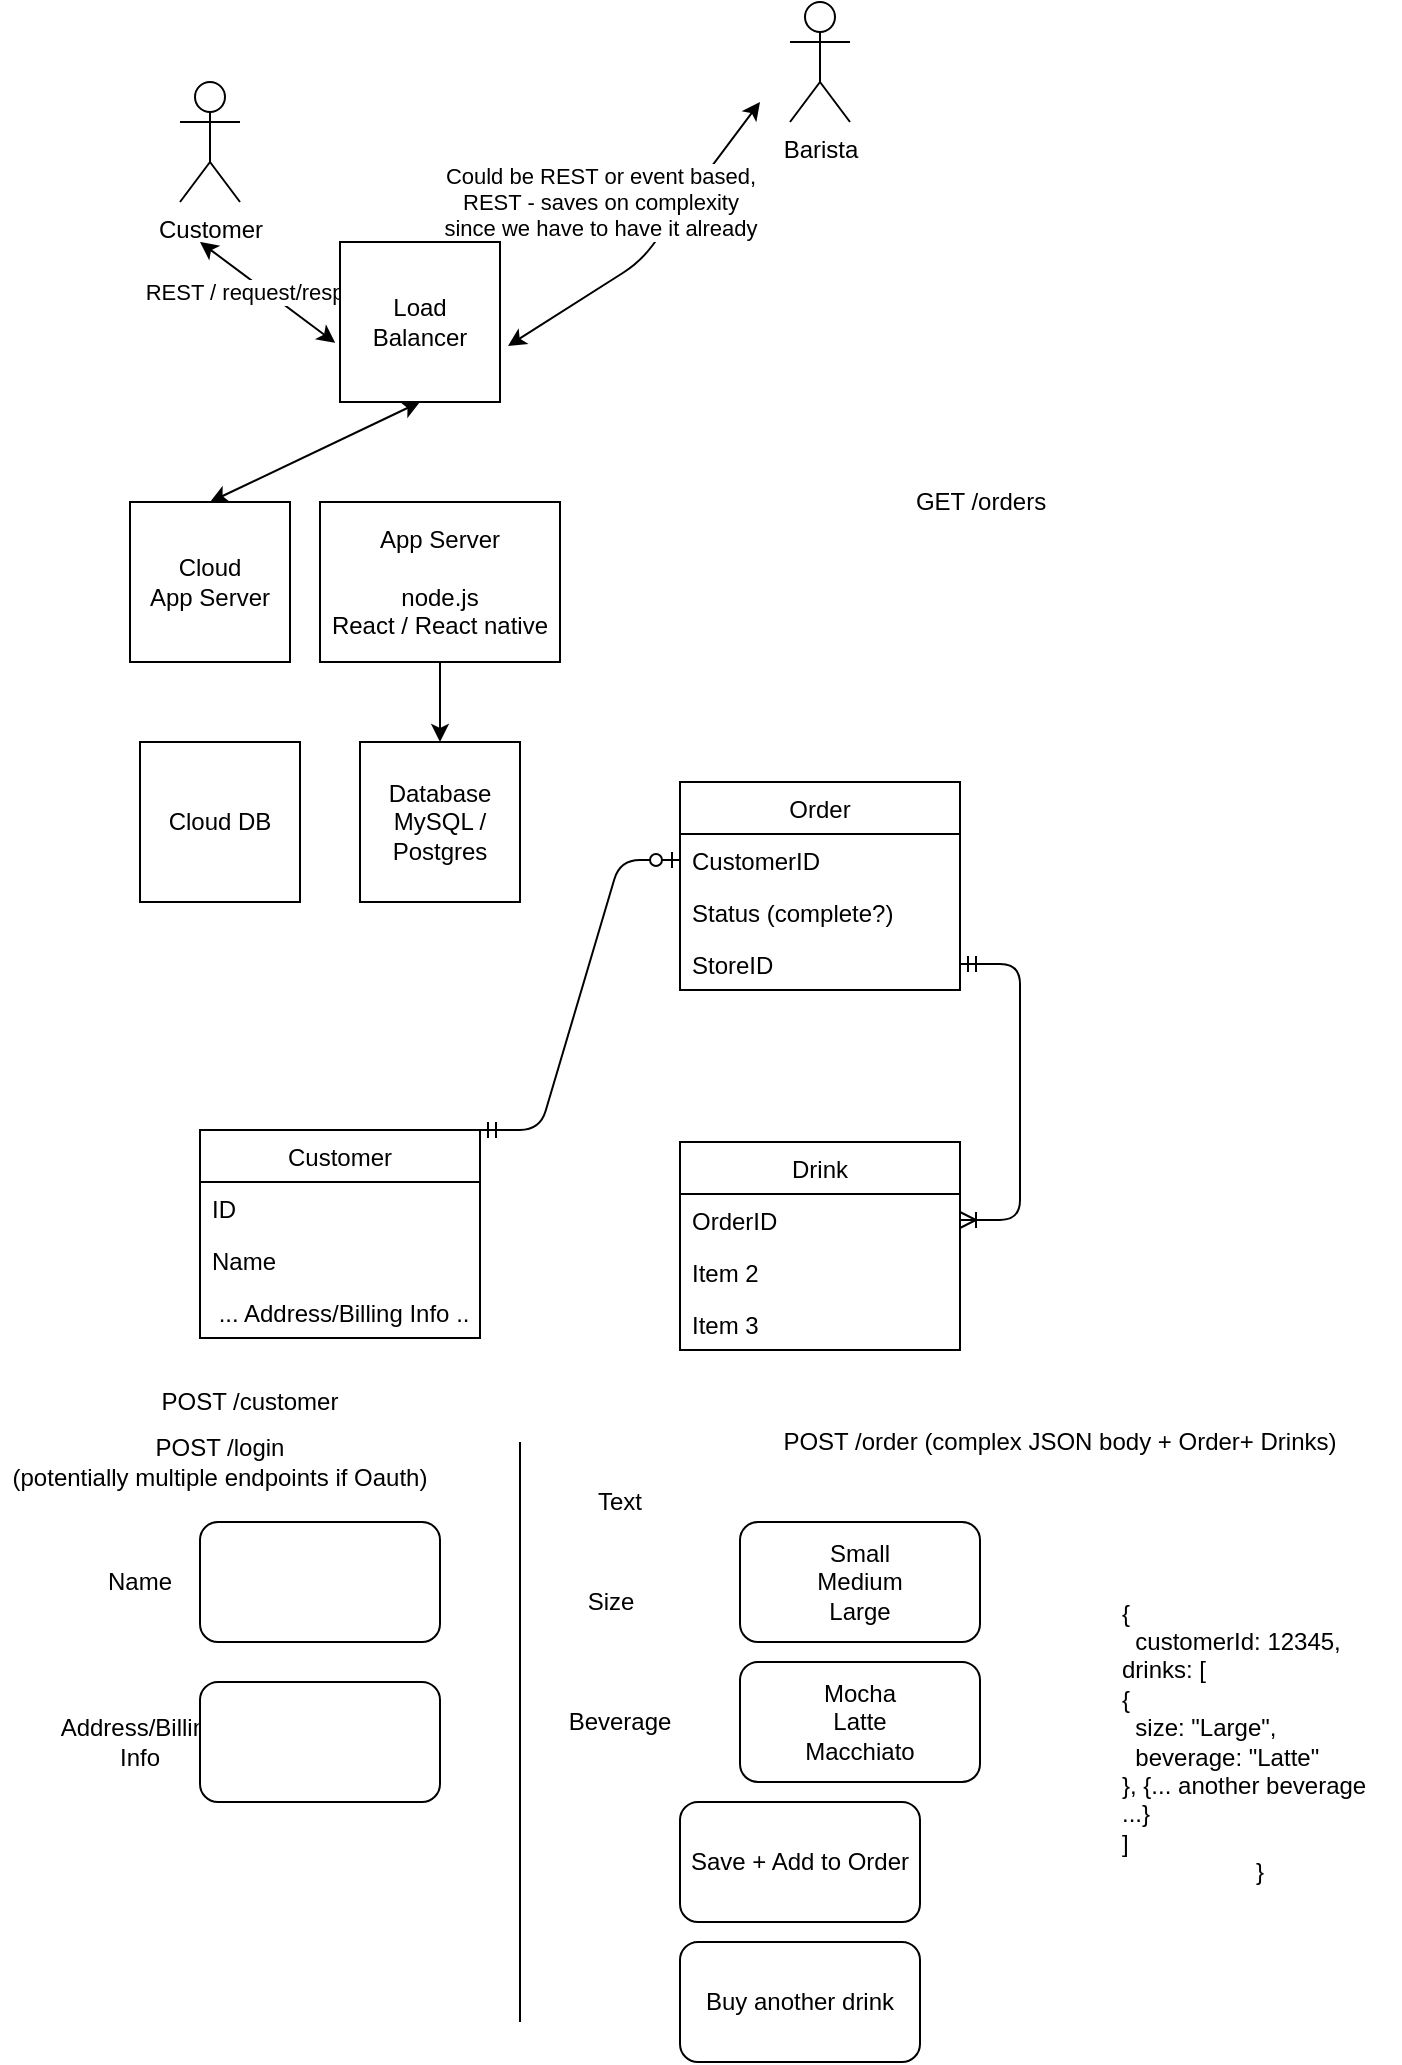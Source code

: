 <mxfile version="14.8.0" type="github">
  <diagram id="uVIANnWi_Wd78UYXyzws" name="Page-1">
    <mxGraphModel dx="1038" dy="675" grid="1" gridSize="10" guides="1" tooltips="1" connect="1" arrows="1" fold="1" page="1" pageScale="1" pageWidth="850" pageHeight="1100" math="0" shadow="0">
      <root>
        <mxCell id="0" />
        <mxCell id="1" parent="0" />
        <mxCell id="ammC_iO8nSbKGRnsg7HP-1" value="Database&lt;br&gt;MySQL / Postgres" style="whiteSpace=wrap;html=1;aspect=fixed;" vertex="1" parent="1">
          <mxGeometry x="280" y="420" width="80" height="80" as="geometry" />
        </mxCell>
        <mxCell id="ammC_iO8nSbKGRnsg7HP-2" value="App Server&lt;br&gt;&lt;br&gt;node.js&lt;br&gt;React / React native" style="whiteSpace=wrap;html=1;" vertex="1" parent="1">
          <mxGeometry x="260" y="300" width="120" height="80" as="geometry" />
        </mxCell>
        <mxCell id="ammC_iO8nSbKGRnsg7HP-3" value="" style="endArrow=classic;html=1;entryX=0.5;entryY=0;entryDx=0;entryDy=0;exitX=0.5;exitY=1;exitDx=0;exitDy=0;" edge="1" parent="1" source="ammC_iO8nSbKGRnsg7HP-2" target="ammC_iO8nSbKGRnsg7HP-1">
          <mxGeometry width="50" height="50" relative="1" as="geometry">
            <mxPoint x="310" y="350" as="sourcePoint" />
            <mxPoint x="360" y="300" as="targetPoint" />
          </mxGeometry>
        </mxCell>
        <mxCell id="ammC_iO8nSbKGRnsg7HP-4" value="Customer" style="shape=umlActor;verticalLabelPosition=bottom;verticalAlign=top;html=1;outlineConnect=0;" vertex="1" parent="1">
          <mxGeometry x="190" y="90" width="30" height="60" as="geometry" />
        </mxCell>
        <mxCell id="ammC_iO8nSbKGRnsg7HP-5" value="Barista" style="shape=umlActor;verticalLabelPosition=bottom;verticalAlign=top;html=1;outlineConnect=0;" vertex="1" parent="1">
          <mxGeometry x="495" y="50" width="30" height="60" as="geometry" />
        </mxCell>
        <mxCell id="ammC_iO8nSbKGRnsg7HP-10" value="Could be REST or event based,&lt;br&gt;REST - saves on complexity&lt;br&gt;since we have to have it already" style="endArrow=classic;startArrow=classic;html=1;exitX=1.05;exitY=0.65;exitDx=0;exitDy=0;exitPerimeter=0;" edge="1" parent="1" source="ammC_iO8nSbKGRnsg7HP-60">
          <mxGeometry x="0.013" y="34" width="50" height="50" relative="1" as="geometry">
            <mxPoint x="370" y="350" as="sourcePoint" />
            <mxPoint x="480" y="100" as="targetPoint" />
            <Array as="points">
              <mxPoint x="420" y="180" />
            </Array>
            <mxPoint as="offset" />
          </mxGeometry>
        </mxCell>
        <mxCell id="ammC_iO8nSbKGRnsg7HP-11" value="REST / request/response" style="endArrow=classic;startArrow=classic;html=1;exitX=-0.03;exitY=0.63;exitDx=0;exitDy=0;exitPerimeter=0;" edge="1" parent="1" source="ammC_iO8nSbKGRnsg7HP-60">
          <mxGeometry width="50" height="50" relative="1" as="geometry">
            <mxPoint x="370" y="350" as="sourcePoint" />
            <mxPoint x="200" y="170" as="targetPoint" />
          </mxGeometry>
        </mxCell>
        <mxCell id="ammC_iO8nSbKGRnsg7HP-12" value="Order" style="swimlane;fontStyle=0;childLayout=stackLayout;horizontal=1;startSize=26;horizontalStack=0;resizeParent=1;resizeParentMax=0;resizeLast=0;collapsible=1;marginBottom=0;" vertex="1" parent="1">
          <mxGeometry x="440" y="440" width="140" height="104" as="geometry" />
        </mxCell>
        <mxCell id="ammC_iO8nSbKGRnsg7HP-13" value="CustomerID" style="text;strokeColor=none;fillColor=none;align=left;verticalAlign=top;spacingLeft=4;spacingRight=4;overflow=hidden;rotatable=0;points=[[0,0.5],[1,0.5]];portConstraint=eastwest;" vertex="1" parent="ammC_iO8nSbKGRnsg7HP-12">
          <mxGeometry y="26" width="140" height="26" as="geometry" />
        </mxCell>
        <mxCell id="ammC_iO8nSbKGRnsg7HP-14" value="Status (complete?)" style="text;strokeColor=none;fillColor=none;align=left;verticalAlign=top;spacingLeft=4;spacingRight=4;overflow=hidden;rotatable=0;points=[[0,0.5],[1,0.5]];portConstraint=eastwest;" vertex="1" parent="ammC_iO8nSbKGRnsg7HP-12">
          <mxGeometry y="52" width="140" height="26" as="geometry" />
        </mxCell>
        <mxCell id="ammC_iO8nSbKGRnsg7HP-15" value="StoreID" style="text;strokeColor=none;fillColor=none;align=left;verticalAlign=top;spacingLeft=4;spacingRight=4;overflow=hidden;rotatable=0;points=[[0,0.5],[1,0.5]];portConstraint=eastwest;" vertex="1" parent="ammC_iO8nSbKGRnsg7HP-12">
          <mxGeometry y="78" width="140" height="26" as="geometry" />
        </mxCell>
        <mxCell id="ammC_iO8nSbKGRnsg7HP-16" value="Drink" style="swimlane;fontStyle=0;childLayout=stackLayout;horizontal=1;startSize=26;horizontalStack=0;resizeParent=1;resizeParentMax=0;resizeLast=0;collapsible=1;marginBottom=0;" vertex="1" parent="1">
          <mxGeometry x="440" y="620" width="140" height="104" as="geometry" />
        </mxCell>
        <mxCell id="ammC_iO8nSbKGRnsg7HP-17" value="OrderID&#xa;" style="text;strokeColor=none;fillColor=none;align=left;verticalAlign=top;spacingLeft=4;spacingRight=4;overflow=hidden;rotatable=0;points=[[0,0.5],[1,0.5]];portConstraint=eastwest;" vertex="1" parent="ammC_iO8nSbKGRnsg7HP-16">
          <mxGeometry y="26" width="140" height="26" as="geometry" />
        </mxCell>
        <mxCell id="ammC_iO8nSbKGRnsg7HP-18" value="Item 2" style="text;strokeColor=none;fillColor=none;align=left;verticalAlign=top;spacingLeft=4;spacingRight=4;overflow=hidden;rotatable=0;points=[[0,0.5],[1,0.5]];portConstraint=eastwest;" vertex="1" parent="ammC_iO8nSbKGRnsg7HP-16">
          <mxGeometry y="52" width="140" height="26" as="geometry" />
        </mxCell>
        <mxCell id="ammC_iO8nSbKGRnsg7HP-19" value="Item 3" style="text;strokeColor=none;fillColor=none;align=left;verticalAlign=top;spacingLeft=4;spacingRight=4;overflow=hidden;rotatable=0;points=[[0,0.5],[1,0.5]];portConstraint=eastwest;" vertex="1" parent="ammC_iO8nSbKGRnsg7HP-16">
          <mxGeometry y="78" width="140" height="26" as="geometry" />
        </mxCell>
        <mxCell id="ammC_iO8nSbKGRnsg7HP-20" value="Customer" style="swimlane;fontStyle=0;childLayout=stackLayout;horizontal=1;startSize=26;horizontalStack=0;resizeParent=1;resizeParentMax=0;resizeLast=0;collapsible=1;marginBottom=0;" vertex="1" parent="1">
          <mxGeometry x="200" y="614" width="140" height="104" as="geometry" />
        </mxCell>
        <mxCell id="ammC_iO8nSbKGRnsg7HP-21" value="ID" style="text;strokeColor=none;fillColor=none;align=left;verticalAlign=top;spacingLeft=4;spacingRight=4;overflow=hidden;rotatable=0;points=[[0,0.5],[1,0.5]];portConstraint=eastwest;" vertex="1" parent="ammC_iO8nSbKGRnsg7HP-20">
          <mxGeometry y="26" width="140" height="26" as="geometry" />
        </mxCell>
        <mxCell id="ammC_iO8nSbKGRnsg7HP-22" value="Name" style="text;strokeColor=none;fillColor=none;align=left;verticalAlign=top;spacingLeft=4;spacingRight=4;overflow=hidden;rotatable=0;points=[[0,0.5],[1,0.5]];portConstraint=eastwest;" vertex="1" parent="ammC_iO8nSbKGRnsg7HP-20">
          <mxGeometry y="52" width="140" height="26" as="geometry" />
        </mxCell>
        <mxCell id="ammC_iO8nSbKGRnsg7HP-23" value=" ... Address/Billing Info ..." style="text;strokeColor=none;fillColor=none;align=left;verticalAlign=top;spacingLeft=4;spacingRight=4;overflow=hidden;rotatable=0;points=[[0,0.5],[1,0.5]];portConstraint=eastwest;" vertex="1" parent="ammC_iO8nSbKGRnsg7HP-20">
          <mxGeometry y="78" width="140" height="26" as="geometry" />
        </mxCell>
        <mxCell id="ammC_iO8nSbKGRnsg7HP-37" value="" style="edgeStyle=entityRelationEdgeStyle;fontSize=12;html=1;endArrow=ERzeroToOne;startArrow=ERmandOne;exitX=1;exitY=0;exitDx=0;exitDy=0;entryX=0;entryY=0.5;entryDx=0;entryDy=0;" edge="1" parent="1" source="ammC_iO8nSbKGRnsg7HP-20" target="ammC_iO8nSbKGRnsg7HP-13">
          <mxGeometry width="100" height="100" relative="1" as="geometry">
            <mxPoint x="260" y="660" as="sourcePoint" />
            <mxPoint x="360" y="560" as="targetPoint" />
          </mxGeometry>
        </mxCell>
        <mxCell id="ammC_iO8nSbKGRnsg7HP-38" value="" style="edgeStyle=entityRelationEdgeStyle;fontSize=12;html=1;endArrow=ERoneToMany;startArrow=ERmandOne;entryX=1;entryY=0.5;entryDx=0;entryDy=0;exitX=1;exitY=0.5;exitDx=0;exitDy=0;" edge="1" parent="1" source="ammC_iO8nSbKGRnsg7HP-15" target="ammC_iO8nSbKGRnsg7HP-17">
          <mxGeometry width="100" height="100" relative="1" as="geometry">
            <mxPoint x="260" y="660" as="sourcePoint" />
            <mxPoint x="360" y="560" as="targetPoint" />
          </mxGeometry>
        </mxCell>
        <mxCell id="ammC_iO8nSbKGRnsg7HP-43" value="Beverage" style="text;html=1;strokeColor=none;fillColor=none;align=center;verticalAlign=middle;whiteSpace=wrap;rounded=0;" vertex="1" parent="1">
          <mxGeometry x="390" y="900" width="40" height="20" as="geometry" />
        </mxCell>
        <mxCell id="ammC_iO8nSbKGRnsg7HP-44" value="Mocha&lt;br&gt;Latte&lt;br&gt;Macchiato" style="rounded=1;whiteSpace=wrap;html=1;" vertex="1" parent="1">
          <mxGeometry x="470" y="880" width="120" height="60" as="geometry" />
        </mxCell>
        <mxCell id="ammC_iO8nSbKGRnsg7HP-45" value="Size" style="text;html=1;align=center;verticalAlign=middle;resizable=0;points=[];autosize=1;strokeColor=none;" vertex="1" parent="1">
          <mxGeometry x="385" y="840" width="40" height="20" as="geometry" />
        </mxCell>
        <mxCell id="ammC_iO8nSbKGRnsg7HP-46" value="Small&lt;br&gt;Medium&lt;br&gt;Large" style="rounded=1;whiteSpace=wrap;html=1;" vertex="1" parent="1">
          <mxGeometry x="470" y="810" width="120" height="60" as="geometry" />
        </mxCell>
        <mxCell id="ammC_iO8nSbKGRnsg7HP-47" value="Buy another drink" style="rounded=1;whiteSpace=wrap;html=1;" vertex="1" parent="1">
          <mxGeometry x="440" y="1020" width="120" height="60" as="geometry" />
        </mxCell>
        <mxCell id="ammC_iO8nSbKGRnsg7HP-48" value="Name" style="text;html=1;strokeColor=none;fillColor=none;align=center;verticalAlign=middle;whiteSpace=wrap;rounded=0;" vertex="1" parent="1">
          <mxGeometry x="150" y="830" width="40" height="20" as="geometry" />
        </mxCell>
        <mxCell id="ammC_iO8nSbKGRnsg7HP-49" value="" style="endArrow=none;html=1;" edge="1" parent="1">
          <mxGeometry width="50" height="50" relative="1" as="geometry">
            <mxPoint x="360" y="1060" as="sourcePoint" />
            <mxPoint x="360" y="770" as="targetPoint" />
          </mxGeometry>
        </mxCell>
        <mxCell id="ammC_iO8nSbKGRnsg7HP-50" value="" style="rounded=1;whiteSpace=wrap;html=1;" vertex="1" parent="1">
          <mxGeometry x="200" y="810" width="120" height="60" as="geometry" />
        </mxCell>
        <mxCell id="ammC_iO8nSbKGRnsg7HP-51" value="Address/Billing Info" style="text;html=1;strokeColor=none;fillColor=none;align=center;verticalAlign=middle;whiteSpace=wrap;rounded=0;" vertex="1" parent="1">
          <mxGeometry x="150" y="910" width="40" height="20" as="geometry" />
        </mxCell>
        <mxCell id="ammC_iO8nSbKGRnsg7HP-52" value="" style="rounded=1;whiteSpace=wrap;html=1;" vertex="1" parent="1">
          <mxGeometry x="200" y="890" width="120" height="60" as="geometry" />
        </mxCell>
        <mxCell id="ammC_iO8nSbKGRnsg7HP-53" value="Save + Add to Order" style="rounded=1;whiteSpace=wrap;html=1;" vertex="1" parent="1">
          <mxGeometry x="440" y="950" width="120" height="60" as="geometry" />
        </mxCell>
        <mxCell id="ammC_iO8nSbKGRnsg7HP-54" value="POST /customer" style="text;html=1;strokeColor=none;fillColor=none;align=center;verticalAlign=middle;whiteSpace=wrap;rounded=0;" vertex="1" parent="1">
          <mxGeometry x="170" y="740" width="110" height="20" as="geometry" />
        </mxCell>
        <mxCell id="ammC_iO8nSbKGRnsg7HP-55" value="Text" style="text;html=1;strokeColor=none;fillColor=none;align=center;verticalAlign=middle;whiteSpace=wrap;rounded=0;" vertex="1" parent="1">
          <mxGeometry x="390" y="790" width="40" height="20" as="geometry" />
        </mxCell>
        <mxCell id="ammC_iO8nSbKGRnsg7HP-56" value="POST /login&lt;br&gt;(potentially multiple endpoints if Oauth)" style="text;html=1;strokeColor=none;fillColor=none;align=center;verticalAlign=middle;whiteSpace=wrap;rounded=0;" vertex="1" parent="1">
          <mxGeometry x="100" y="770" width="220" height="20" as="geometry" />
        </mxCell>
        <mxCell id="ammC_iO8nSbKGRnsg7HP-57" value="POST /order (complex JSON body + Order+ Drinks)" style="text;html=1;strokeColor=none;fillColor=none;align=center;verticalAlign=middle;whiteSpace=wrap;rounded=0;" vertex="1" parent="1">
          <mxGeometry x="460" y="760" width="340" height="20" as="geometry" />
        </mxCell>
        <mxCell id="ammC_iO8nSbKGRnsg7HP-58" value="&lt;div style=&quot;text-align: left&quot;&gt;&lt;span&gt;{&lt;/span&gt;&lt;/div&gt;&lt;div style=&quot;text-align: left&quot;&gt;&lt;span&gt;&amp;nbsp; customerId: 12345,&lt;/span&gt;&lt;/div&gt;&lt;div style=&quot;text-align: left&quot;&gt;&lt;span&gt;drinks: [&lt;/span&gt;&lt;/div&gt;&lt;div style=&quot;text-align: left&quot;&gt;&lt;span&gt;{&amp;nbsp;&lt;/span&gt;&lt;/div&gt;&lt;div style=&quot;text-align: left&quot;&gt;&lt;span&gt;&amp;nbsp; size: &quot;Large&quot;,&lt;/span&gt;&lt;/div&gt;&lt;div style=&quot;text-align: left&quot;&gt;&lt;span&gt;&amp;nbsp; beverage: &quot;Latte&quot;&lt;/span&gt;&lt;/div&gt;&lt;div style=&quot;text-align: left&quot;&gt;&lt;span&gt;}, {... another beverage ...}&lt;/span&gt;&lt;/div&gt;&lt;div&gt;&lt;div style=&quot;text-align: left&quot;&gt;&lt;span&gt;]&lt;/span&gt;&lt;/div&gt;&lt;span&gt;}&lt;/span&gt;&lt;/div&gt;" style="text;html=1;strokeColor=none;fillColor=none;align=center;verticalAlign=middle;whiteSpace=wrap;rounded=0;" vertex="1" parent="1">
          <mxGeometry x="660" y="800" width="140" height="240" as="geometry" />
        </mxCell>
        <mxCell id="ammC_iO8nSbKGRnsg7HP-59" value="GET /orders" style="text;html=1;align=center;verticalAlign=middle;resizable=0;points=[];autosize=1;strokeColor=none;" vertex="1" parent="1">
          <mxGeometry x="550" y="290" width="80" height="20" as="geometry" />
        </mxCell>
        <mxCell id="ammC_iO8nSbKGRnsg7HP-60" value="Load&lt;br&gt;Balancer" style="whiteSpace=wrap;html=1;aspect=fixed;" vertex="1" parent="1">
          <mxGeometry x="270" y="170" width="80" height="80" as="geometry" />
        </mxCell>
        <mxCell id="ammC_iO8nSbKGRnsg7HP-61" value="" style="endArrow=classic;startArrow=classic;html=1;entryX=0.5;entryY=1;entryDx=0;entryDy=0;exitX=0.5;exitY=0;exitDx=0;exitDy=0;" edge="1" parent="1" source="ammC_iO8nSbKGRnsg7HP-62" target="ammC_iO8nSbKGRnsg7HP-60">
          <mxGeometry width="50" height="50" relative="1" as="geometry">
            <mxPoint x="390" y="410" as="sourcePoint" />
            <mxPoint x="440" y="360" as="targetPoint" />
          </mxGeometry>
        </mxCell>
        <mxCell id="ammC_iO8nSbKGRnsg7HP-62" value="Cloud&lt;br&gt;App Server" style="whiteSpace=wrap;html=1;aspect=fixed;" vertex="1" parent="1">
          <mxGeometry x="165" y="300" width="80" height="80" as="geometry" />
        </mxCell>
        <mxCell id="ammC_iO8nSbKGRnsg7HP-63" value="Cloud DB" style="whiteSpace=wrap;html=1;aspect=fixed;" vertex="1" parent="1">
          <mxGeometry x="170" y="420" width="80" height="80" as="geometry" />
        </mxCell>
      </root>
    </mxGraphModel>
  </diagram>
</mxfile>
